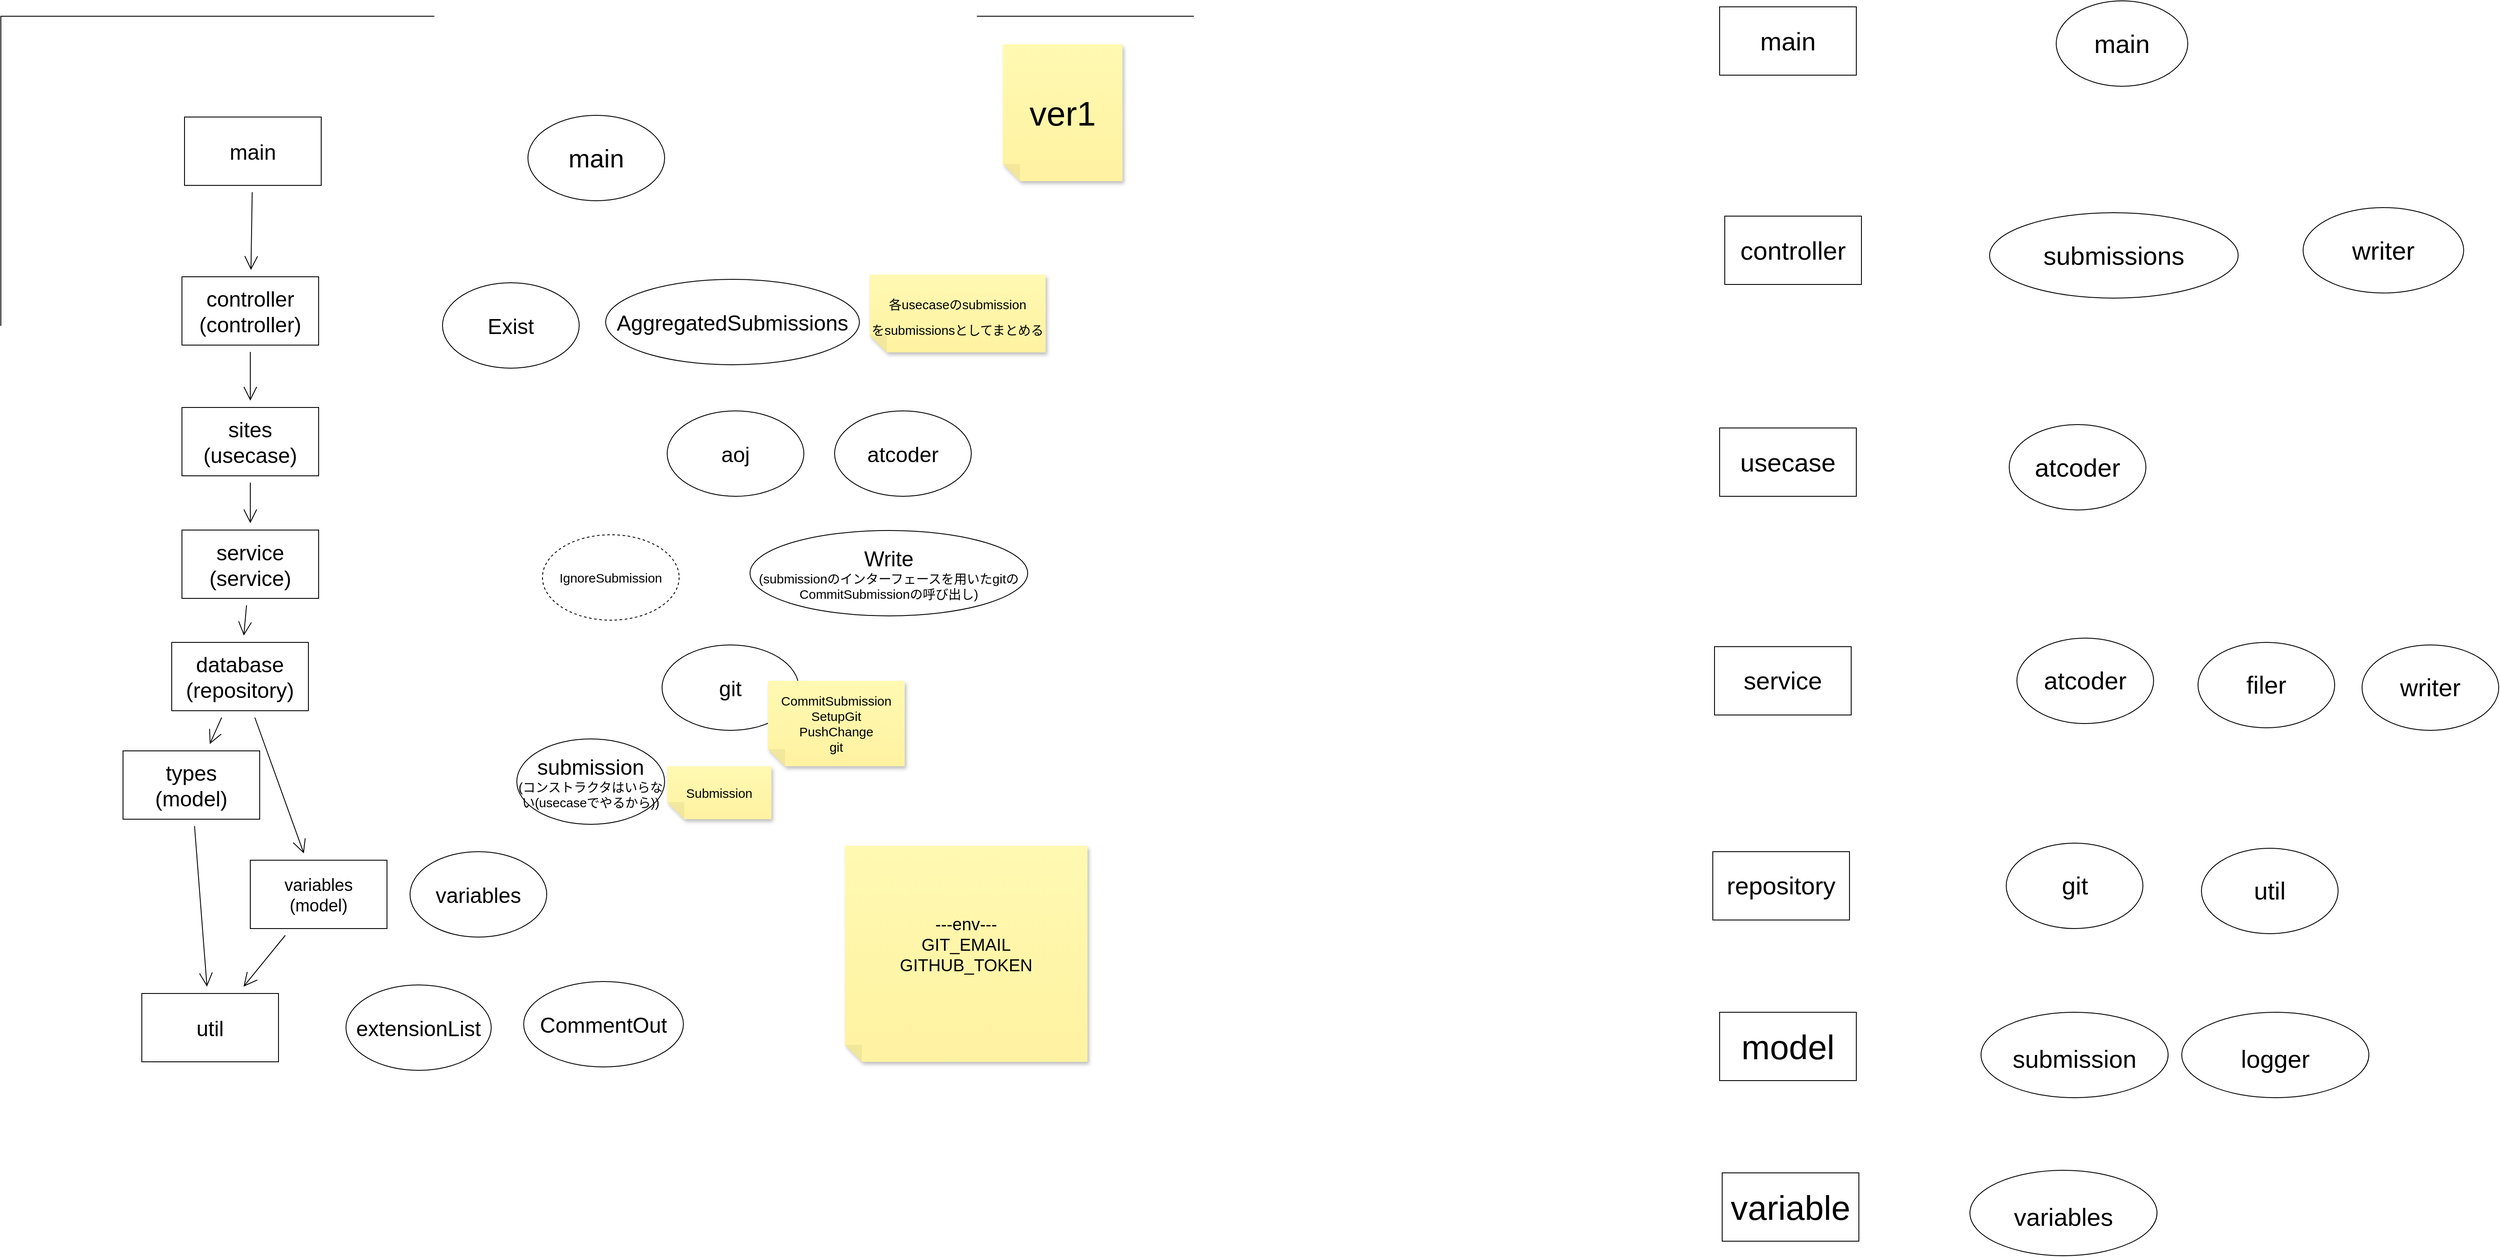 <mxfile version="18.0.1" type="device"><diagram id="6euK4j7j3E-Js9tLsK7I" name="Page-1"><mxGraphModel dx="3531" dy="1689" grid="0" gridSize="10" guides="1" tooltips="1" connect="1" arrows="1" fold="1" page="0" pageScale="1" pageWidth="827" pageHeight="1169" math="0" shadow="0"><root><mxCell id="0"/><mxCell id="1" parent="0"/><mxCell id="ppH8qWPX34gXEctfYP57-1" value="" style="rounded=0;whiteSpace=wrap;html=1;hachureGap=4;fillColor=none;" parent="1" vertex="1"><mxGeometry x="-571" y="-141" width="1456" height="1283" as="geometry"/></mxCell><mxCell id="QrbNXDENycWy5E3OksnD-1" value="&lt;font style=&quot;font-size: 30px&quot;&gt;main&lt;/font&gt;" style="ellipse;whiteSpace=wrap;html=1;hachureGap=4;" parent="1" vertex="1"><mxGeometry x="46" y="-25" width="160" height="100" as="geometry"/></mxCell><mxCell id="QrbNXDENycWy5E3OksnD-2" value="&lt;font style=&quot;font-size: 25px&quot;&gt;atcoder&lt;/font&gt;" style="ellipse;whiteSpace=wrap;html=1;hachureGap=4;" parent="1" vertex="1"><mxGeometry x="405" y="321" width="160" height="100" as="geometry"/></mxCell><mxCell id="QrbNXDENycWy5E3OksnD-3" value="&lt;font style=&quot;font-size: 25px&quot;&gt;git&lt;/font&gt;" style="ellipse;whiteSpace=wrap;html=1;hachureGap=4;" parent="1" vertex="1"><mxGeometry x="203" y="595" width="160" height="100" as="geometry"/></mxCell><mxCell id="QrbNXDENycWy5E3OksnD-4" value="&lt;font&gt;&lt;span style=&quot;font-size: 25px&quot;&gt;submission&lt;/span&gt;&lt;br&gt;&lt;font style=&quot;font-size: 15px&quot;&gt;(コンストラクタはいらない(usecaseでやるから))&lt;/font&gt;&lt;br&gt;&lt;/font&gt;" style="ellipse;whiteSpace=wrap;html=1;hachureGap=4;" parent="1" vertex="1"><mxGeometry x="33" y="705" width="173" height="100" as="geometry"/></mxCell><mxCell id="zVaD-HFg7IwSa5vilysD-8" style="edgeStyle=none;curved=1;rounded=0;orthogonalLoop=1;jettySize=auto;html=1;fontSize=20;endArrow=open;startSize=14;endSize=14;sourcePerimeterSpacing=8;targetPerimeterSpacing=8;" parent="1" source="QrbNXDENycWy5E3OksnD-5" target="QrbNXDENycWy5E3OksnD-11" edge="1"><mxGeometry relative="1" as="geometry"/></mxCell><mxCell id="QrbNXDENycWy5E3OksnD-5" value="types&lt;br&gt;(model)" style="rounded=0;whiteSpace=wrap;html=1;hachureGap=4;fontSize=25;" parent="1" vertex="1"><mxGeometry x="-428" y="719" width="160" height="80" as="geometry"/></mxCell><mxCell id="zVaD-HFg7IwSa5vilysD-7" style="edgeStyle=none;curved=1;rounded=0;orthogonalLoop=1;jettySize=auto;html=1;fontSize=20;endArrow=open;startSize=14;endSize=14;sourcePerimeterSpacing=8;targetPerimeterSpacing=8;" parent="1" source="QrbNXDENycWy5E3OksnD-6" target="QrbNXDENycWy5E3OksnD-5" edge="1"><mxGeometry relative="1" as="geometry"/></mxCell><mxCell id="zVaD-HFg7IwSa5vilysD-10" style="edgeStyle=none;curved=1;rounded=0;orthogonalLoop=1;jettySize=auto;html=1;fontSize=20;endArrow=open;startSize=14;endSize=14;sourcePerimeterSpacing=8;targetPerimeterSpacing=8;" parent="1" source="QrbNXDENycWy5E3OksnD-6" target="zVaD-HFg7IwSa5vilysD-9" edge="1"><mxGeometry relative="1" as="geometry"/></mxCell><mxCell id="QrbNXDENycWy5E3OksnD-6" value="database&lt;br&gt;(repository)" style="rounded=0;whiteSpace=wrap;html=1;hachureGap=4;fontSize=25;" parent="1" vertex="1"><mxGeometry x="-371" y="592" width="160" height="80" as="geometry"/></mxCell><mxCell id="zVaD-HFg7IwSa5vilysD-5" style="edgeStyle=none;curved=1;rounded=0;orthogonalLoop=1;jettySize=auto;html=1;fontSize=20;endArrow=open;startSize=14;endSize=14;sourcePerimeterSpacing=8;targetPerimeterSpacing=8;" parent="1" source="QrbNXDENycWy5E3OksnD-7" target="QrbNXDENycWy5E3OksnD-14" edge="1"><mxGeometry relative="1" as="geometry"/></mxCell><mxCell id="QrbNXDENycWy5E3OksnD-7" value="sites&lt;br&gt;(usecase)" style="rounded=0;whiteSpace=wrap;html=1;hachureGap=4;fontSize=25;" parent="1" vertex="1"><mxGeometry x="-359" y="317" width="160" height="80" as="geometry"/></mxCell><mxCell id="zVaD-HFg7IwSa5vilysD-4" style="edgeStyle=none;curved=1;rounded=0;orthogonalLoop=1;jettySize=auto;html=1;fontSize=20;endArrow=open;startSize=14;endSize=14;sourcePerimeterSpacing=8;targetPerimeterSpacing=8;" parent="1" source="QrbNXDENycWy5E3OksnD-8" target="QrbNXDENycWy5E3OksnD-7" edge="1"><mxGeometry relative="1" as="geometry"/></mxCell><mxCell id="QrbNXDENycWy5E3OksnD-8" value="controller&lt;br&gt;(controller)" style="rounded=0;whiteSpace=wrap;html=1;hachureGap=4;fontSize=25;" parent="1" vertex="1"><mxGeometry x="-359" y="164" width="160" height="80" as="geometry"/></mxCell><mxCell id="QrbNXDENycWy5E3OksnD-9" value="extensionList" style="ellipse;whiteSpace=wrap;html=1;hachureGap=4;fontSize=25;" parent="1" vertex="1"><mxGeometry x="-167" y="993" width="170" height="100" as="geometry"/></mxCell><mxCell id="QrbNXDENycWy5E3OksnD-10" value="variables" style="ellipse;whiteSpace=wrap;html=1;hachureGap=4;fontSize=25;" parent="1" vertex="1"><mxGeometry x="-92" y="837" width="160" height="100" as="geometry"/></mxCell><mxCell id="QrbNXDENycWy5E3OksnD-11" value="util" style="rounded=0;whiteSpace=wrap;html=1;hachureGap=4;fontSize=25;" parent="1" vertex="1"><mxGeometry x="-406" y="1003" width="160" height="80" as="geometry"/></mxCell><mxCell id="zVaD-HFg7IwSa5vilysD-3" style="edgeStyle=none;curved=1;rounded=0;orthogonalLoop=1;jettySize=auto;html=1;fontSize=20;endArrow=open;startSize=14;endSize=14;sourcePerimeterSpacing=8;targetPerimeterSpacing=8;" parent="1" source="QrbNXDENycWy5E3OksnD-12" target="QrbNXDENycWy5E3OksnD-8" edge="1"><mxGeometry relative="1" as="geometry"/></mxCell><mxCell id="QrbNXDENycWy5E3OksnD-12" value="main" style="rounded=0;whiteSpace=wrap;html=1;hachureGap=4;fontSize=25;" parent="1" vertex="1"><mxGeometry x="-356" y="-23" width="160" height="80" as="geometry"/></mxCell><mxCell id="QrbNXDENycWy5E3OksnD-13" value="&lt;font&gt;&lt;span style=&quot;font-size: 25px&quot;&gt;Write&lt;/span&gt;&lt;br&gt;(submissionのインターフェースを用いたgitのCommitSubmissionの呼び出し)&lt;br&gt;&lt;/font&gt;" style="ellipse;whiteSpace=wrap;html=1;hachureGap=4;fontSize=15;" parent="1" vertex="1"><mxGeometry x="306" y="461" width="325" height="100" as="geometry"/></mxCell><mxCell id="zVaD-HFg7IwSa5vilysD-6" style="edgeStyle=none;curved=1;rounded=0;orthogonalLoop=1;jettySize=auto;html=1;fontSize=20;endArrow=open;startSize=14;endSize=14;sourcePerimeterSpacing=8;targetPerimeterSpacing=8;" parent="1" source="QrbNXDENycWy5E3OksnD-14" target="QrbNXDENycWy5E3OksnD-6" edge="1"><mxGeometry relative="1" as="geometry"/></mxCell><mxCell id="QrbNXDENycWy5E3OksnD-14" value="service&lt;br&gt;(service)" style="rounded=0;whiteSpace=wrap;html=1;hachureGap=4;fontSize=25;" parent="1" vertex="1"><mxGeometry x="-359" y="460.5" width="160" height="80" as="geometry"/></mxCell><mxCell id="QrbNXDENycWy5E3OksnD-16" value="CommentOut" style="ellipse;whiteSpace=wrap;html=1;hachureGap=4;fontSize=25;" parent="1" vertex="1"><mxGeometry x="41" y="989" width="187" height="100" as="geometry"/></mxCell><mxCell id="QrbNXDENycWy5E3OksnD-17" value="CommitSubmission&lt;br&gt;SetupGit&lt;br&gt;PushChange&lt;br&gt;git" style="shape=note;whiteSpace=wrap;html=1;backgroundOutline=1;fontColor=#000000;darkOpacity=0.05;fillColor=#FFF9B2;strokeColor=none;fillStyle=solid;direction=west;gradientDirection=north;gradientColor=#FFF2A1;shadow=1;size=20;pointerEvents=1;hachureGap=4;fontSize=15;" parent="1" vertex="1"><mxGeometry x="327" y="637" width="160" height="100" as="geometry"/></mxCell><mxCell id="QrbNXDENycWy5E3OksnD-18" value="Submission" style="shape=note;whiteSpace=wrap;html=1;backgroundOutline=1;fontColor=#000000;darkOpacity=0.05;fillColor=#FFF9B2;strokeColor=none;fillStyle=solid;direction=west;gradientDirection=north;gradientColor=#FFF2A1;shadow=1;size=20;pointerEvents=1;hachureGap=4;fontSize=15;" parent="1" vertex="1"><mxGeometry x="209" y="737" width="122" height="62" as="geometry"/></mxCell><mxCell id="QrbNXDENycWy5E3OksnD-19" value="&lt;font style=&quot;font-size: 25px&quot;&gt;Exist&lt;/font&gt;" style="ellipse;whiteSpace=wrap;html=1;hachureGap=4;fontSize=15;" parent="1" vertex="1"><mxGeometry x="-54" y="171" width="160" height="100" as="geometry"/></mxCell><mxCell id="QrbNXDENycWy5E3OksnD-20" value="&lt;font style=&quot;font-size: 25px&quot;&gt;aoj&lt;/font&gt;" style="ellipse;whiteSpace=wrap;html=1;hachureGap=4;fontSize=15;" parent="1" vertex="1"><mxGeometry x="209" y="321" width="160" height="100" as="geometry"/></mxCell><mxCell id="QrbNXDENycWy5E3OksnD-21" value="AggregatedSubmissions" style="ellipse;whiteSpace=wrap;html=1;hachureGap=4;fontSize=25;" parent="1" vertex="1"><mxGeometry x="137" y="167" width="297" height="100" as="geometry"/></mxCell><mxCell id="QrbNXDENycWy5E3OksnD-22" value="&lt;font style=&quot;font-size: 15px&quot;&gt;各usecaseのsubmission&lt;br&gt;をsubmissionsとしてまとめる&lt;br&gt;&lt;/font&gt;" style="shape=note;whiteSpace=wrap;html=1;backgroundOutline=1;fontColor=#000000;darkOpacity=0.05;fillColor=#FFF9B2;strokeColor=none;fillStyle=solid;direction=west;gradientDirection=north;gradientColor=#FFF2A1;shadow=1;size=20;pointerEvents=1;hachureGap=4;fontSize=25;" parent="1" vertex="1"><mxGeometry x="446" y="161.5" width="206" height="91" as="geometry"/></mxCell><mxCell id="QrbNXDENycWy5E3OksnD-23" value="IgnoreSubmission" style="ellipse;whiteSpace=wrap;html=1;hachureGap=4;fontSize=15;dashed=1;" parent="1" vertex="1"><mxGeometry x="63" y="466" width="160" height="100" as="geometry"/></mxCell><mxCell id="zVaD-HFg7IwSa5vilysD-1" value="&lt;span style=&quot;font-size: 20px&quot;&gt;---env---&lt;br&gt;GIT_EMAIL&lt;br&gt;GITHUB_TOKEN&lt;br&gt;&lt;br&gt;&lt;/span&gt;" style="shape=note;whiteSpace=wrap;html=1;backgroundOutline=1;fontColor=#000000;darkOpacity=0.05;fillColor=#FFF9B2;strokeColor=none;fillStyle=solid;direction=west;gradientDirection=north;gradientColor=#FFF2A1;shadow=1;size=20;pointerEvents=1;hachureGap=4;" parent="1" vertex="1"><mxGeometry x="417" y="830" width="284" height="253" as="geometry"/></mxCell><mxCell id="zVaD-HFg7IwSa5vilysD-11" style="edgeStyle=none;curved=1;rounded=0;orthogonalLoop=1;jettySize=auto;html=1;fontSize=20;endArrow=open;startSize=14;endSize=14;sourcePerimeterSpacing=8;targetPerimeterSpacing=8;" parent="1" source="zVaD-HFg7IwSa5vilysD-9" target="QrbNXDENycWy5E3OksnD-11" edge="1"><mxGeometry relative="1" as="geometry"/></mxCell><mxCell id="zVaD-HFg7IwSa5vilysD-9" value="variables&lt;br&gt;(model)" style="rounded=0;whiteSpace=wrap;html=1;hachureGap=4;fontSize=20;" parent="1" vertex="1"><mxGeometry x="-279" y="847" width="160" height="80" as="geometry"/></mxCell><mxCell id="ppH8qWPX34gXEctfYP57-2" value="&lt;font style=&quot;font-size: 40px&quot;&gt;ver1&lt;/font&gt;" style="shape=note;whiteSpace=wrap;html=1;backgroundOutline=1;fontColor=#000000;darkOpacity=0.05;fillColor=#FFF9B2;strokeColor=none;fillStyle=solid;direction=west;gradientDirection=north;gradientColor=#FFF2A1;shadow=1;size=20;pointerEvents=1;hachureGap=4;" parent="1" vertex="1"><mxGeometry x="602" y="-108" width="140" height="160" as="geometry"/></mxCell><mxCell id="ppH8qWPX34gXEctfYP57-3" value="model" style="rounded=0;whiteSpace=wrap;html=1;hachureGap=4;fontSize=40;fillColor=none;" parent="1" vertex="1"><mxGeometry x="1441" y="1025" width="160" height="80" as="geometry"/></mxCell><mxCell id="ppH8qWPX34gXEctfYP57-4" value="&lt;font style=&quot;font-size: 29px&quot;&gt;submission&lt;br&gt;&lt;/font&gt;" style="ellipse;whiteSpace=wrap;html=1;hachureGap=4;fontSize=40;fillColor=none;" parent="1" vertex="1"><mxGeometry x="1747" y="1025" width="219" height="100" as="geometry"/></mxCell><mxCell id="ppH8qWPX34gXEctfYP57-5" value="repository" style="rounded=0;whiteSpace=wrap;html=1;hachureGap=4;fontSize=29;fillColor=none;" parent="1" vertex="1"><mxGeometry x="1433" y="837" width="160" height="80" as="geometry"/></mxCell><mxCell id="ppH8qWPX34gXEctfYP57-8" value="git" style="ellipse;whiteSpace=wrap;html=1;hachureGap=4;fontSize=29;fillColor=none;" parent="1" vertex="1"><mxGeometry x="1776.5" y="827" width="160" height="100" as="geometry"/></mxCell><mxCell id="ppH8qWPX34gXEctfYP57-9" value="service" style="rounded=0;whiteSpace=wrap;html=1;hachureGap=4;fontSize=29;fillColor=none;" parent="1" vertex="1"><mxGeometry x="1435" y="597" width="160" height="80" as="geometry"/></mxCell><mxCell id="ppH8qWPX34gXEctfYP57-10" value="atcoder" style="ellipse;whiteSpace=wrap;html=1;hachureGap=4;fontSize=29;fillColor=none;" parent="1" vertex="1"><mxGeometry x="1789" y="587" width="160" height="100" as="geometry"/></mxCell><mxCell id="sNpOhxjCx_pW4uIpA_Zm-1" value="&lt;font style=&quot;font-size: 30px;&quot;&gt;usecase&lt;/font&gt;" style="rounded=0;whiteSpace=wrap;html=1;hachureGap=4;" parent="1" vertex="1"><mxGeometry x="1441" y="341" width="160" height="80" as="geometry"/></mxCell><mxCell id="sNpOhxjCx_pW4uIpA_Zm-2" value="controller" style="rounded=0;whiteSpace=wrap;html=1;hachureGap=4;fontSize=30;" parent="1" vertex="1"><mxGeometry x="1447" y="93" width="160" height="80" as="geometry"/></mxCell><mxCell id="sNpOhxjCx_pW4uIpA_Zm-3" value="main" style="rounded=0;whiteSpace=wrap;html=1;hachureGap=4;fontSize=30;" parent="1" vertex="1"><mxGeometry x="1441" y="-152" width="160" height="80" as="geometry"/></mxCell><mxCell id="sNpOhxjCx_pW4uIpA_Zm-4" value="atcoder" style="ellipse;whiteSpace=wrap;html=1;hachureGap=4;fontSize=30;" parent="1" vertex="1"><mxGeometry x="1780" y="337" width="160" height="100" as="geometry"/></mxCell><mxCell id="M6lwvbgunJGW0EPLhCcg-1" value="&lt;font style=&quot;font-size: 29px&quot;&gt;logger&lt;br&gt;&lt;/font&gt;" style="ellipse;whiteSpace=wrap;html=1;hachureGap=4;fontSize=40;fillColor=none;" vertex="1" parent="1"><mxGeometry x="1982" y="1025" width="219" height="100" as="geometry"/></mxCell><mxCell id="M6lwvbgunJGW0EPLhCcg-2" value="variable" style="rounded=0;whiteSpace=wrap;html=1;hachureGap=4;fontSize=40;fillColor=none;" vertex="1" parent="1"><mxGeometry x="1444" y="1213" width="160" height="80" as="geometry"/></mxCell><mxCell id="M6lwvbgunJGW0EPLhCcg-3" value="&lt;font style=&quot;font-size: 29px&quot;&gt;variables&lt;br&gt;&lt;/font&gt;" style="ellipse;whiteSpace=wrap;html=1;hachureGap=4;fontSize=40;fillColor=none;" vertex="1" parent="1"><mxGeometry x="1734" y="1210" width="219" height="100" as="geometry"/></mxCell><mxCell id="M6lwvbgunJGW0EPLhCcg-4" value="util" style="ellipse;whiteSpace=wrap;html=1;hachureGap=4;fontSize=29;fillColor=none;" vertex="1" parent="1"><mxGeometry x="2005" y="833" width="160" height="100" as="geometry"/></mxCell><mxCell id="M6lwvbgunJGW0EPLhCcg-5" value="filer" style="ellipse;whiteSpace=wrap;html=1;hachureGap=4;fontSize=29;fillColor=none;" vertex="1" parent="1"><mxGeometry x="2001" y="592" width="160" height="100" as="geometry"/></mxCell><mxCell id="M6lwvbgunJGW0EPLhCcg-6" value="writer" style="ellipse;whiteSpace=wrap;html=1;hachureGap=4;fontSize=29;fillColor=none;" vertex="1" parent="1"><mxGeometry x="2193" y="595" width="160" height="100" as="geometry"/></mxCell><mxCell id="M6lwvbgunJGW0EPLhCcg-7" value="submissions" style="ellipse;whiteSpace=wrap;html=1;hachureGap=4;fontSize=30;" vertex="1" parent="1"><mxGeometry x="1757" y="89" width="291" height="100" as="geometry"/></mxCell><mxCell id="M6lwvbgunJGW0EPLhCcg-8" value="writer" style="ellipse;whiteSpace=wrap;html=1;hachureGap=4;fontSize=30;" vertex="1" parent="1"><mxGeometry x="2124" y="83" width="188" height="100" as="geometry"/></mxCell><mxCell id="M6lwvbgunJGW0EPLhCcg-9" value="main" style="ellipse;whiteSpace=wrap;html=1;hachureGap=4;fontSize=30;" vertex="1" parent="1"><mxGeometry x="1835" y="-159" width="154" height="100" as="geometry"/></mxCell></root></mxGraphModel></diagram></mxfile>